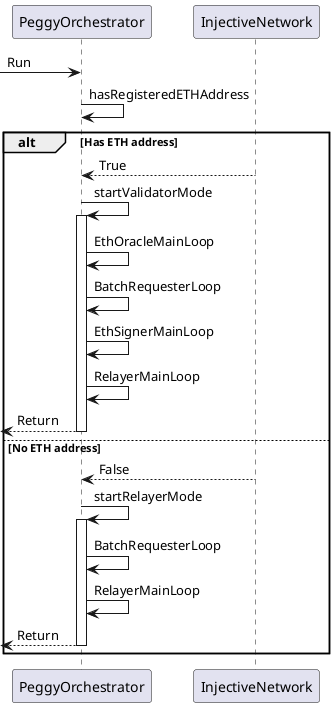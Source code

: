 @startuml
'https://plantuml.com/sequence-diagram

participant PeggyOrchestrator as peggo
participant InjectiveNetwork as injective

[-> peggo : Run
peggo -> peggo : hasRegisteredETHAddress

alt Has ETH address
    peggo <-- injective : True
    peggo -> peggo : startValidatorMode
    activate peggo
    peggo -> peggo : EthOracleMainLoop
    peggo -> peggo : BatchRequesterLoop
    peggo -> peggo : EthSignerMainLoop
    peggo -> peggo : RelayerMainLoop
    [<-- peggo : Return
    deactivate peggo

else No ETH address
    peggo <-- injective : False
    peggo -> peggo : startRelayerMode
    activate peggo
    peggo -> peggo : BatchRequesterLoop
    peggo -> peggo : RelayerMainLoop
    [<-- peggo : Return
        deactivate peggo
end

@enduml